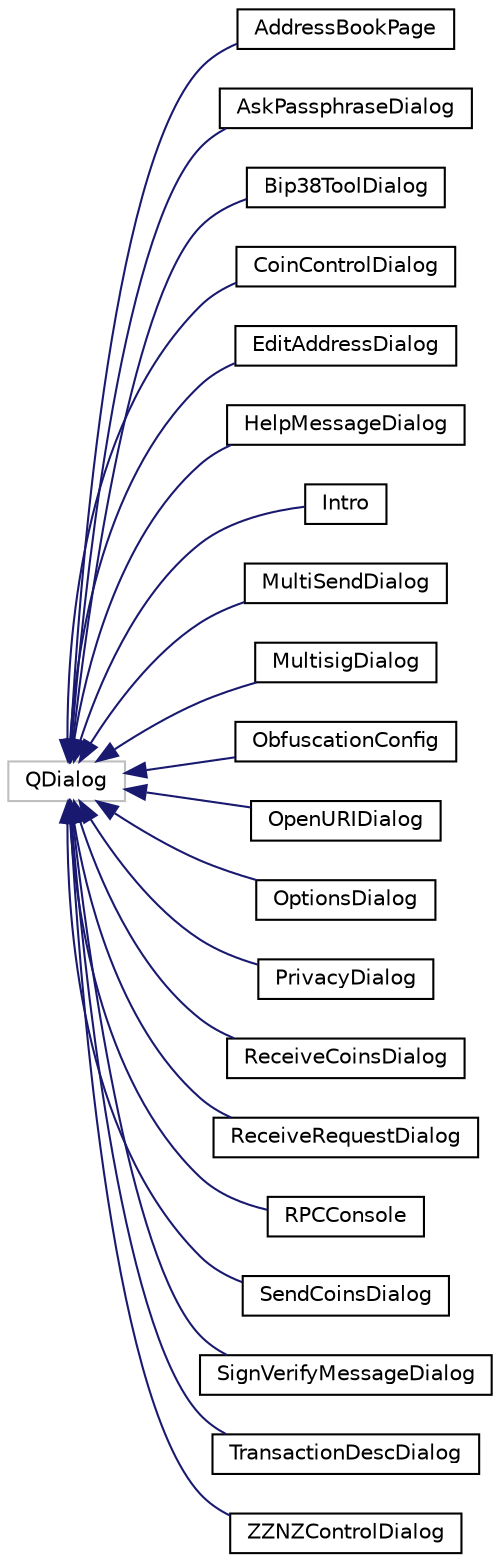 digraph "Graphical Class Hierarchy"
{
 // LATEX_PDF_SIZE
  edge [fontname="Helvetica",fontsize="10",labelfontname="Helvetica",labelfontsize="10"];
  node [fontname="Helvetica",fontsize="10",shape=record];
  rankdir="LR";
  Node287 [label="QDialog",height=0.2,width=0.4,color="grey75", fillcolor="white", style="filled",tooltip=" "];
  Node287 -> Node0 [dir="back",color="midnightblue",fontsize="10",style="solid",fontname="Helvetica"];
  Node0 [label="AddressBookPage",height=0.2,width=0.4,color="black", fillcolor="white", style="filled",URL="$class_address_book_page.html",tooltip=" "];
  Node287 -> Node289 [dir="back",color="midnightblue",fontsize="10",style="solid",fontname="Helvetica"];
  Node289 [label="AskPassphraseDialog",height=0.2,width=0.4,color="black", fillcolor="white", style="filled",URL="$class_ask_passphrase_dialog.html",tooltip=" "];
  Node287 -> Node290 [dir="back",color="midnightblue",fontsize="10",style="solid",fontname="Helvetica"];
  Node290 [label="Bip38ToolDialog",height=0.2,width=0.4,color="black", fillcolor="white", style="filled",URL="$class_bip38_tool_dialog.html",tooltip=" "];
  Node287 -> Node291 [dir="back",color="midnightblue",fontsize="10",style="solid",fontname="Helvetica"];
  Node291 [label="CoinControlDialog",height=0.2,width=0.4,color="black", fillcolor="white", style="filled",URL="$class_coin_control_dialog.html",tooltip=" "];
  Node287 -> Node292 [dir="back",color="midnightblue",fontsize="10",style="solid",fontname="Helvetica"];
  Node292 [label="EditAddressDialog",height=0.2,width=0.4,color="black", fillcolor="white", style="filled",URL="$class_edit_address_dialog.html",tooltip=" "];
  Node287 -> Node293 [dir="back",color="midnightblue",fontsize="10",style="solid",fontname="Helvetica"];
  Node293 [label="HelpMessageDialog",height=0.2,width=0.4,color="black", fillcolor="white", style="filled",URL="$class_help_message_dialog.html",tooltip=" "];
  Node287 -> Node294 [dir="back",color="midnightblue",fontsize="10",style="solid",fontname="Helvetica"];
  Node294 [label="Intro",height=0.2,width=0.4,color="black", fillcolor="white", style="filled",URL="$class_intro.html",tooltip=" "];
  Node287 -> Node295 [dir="back",color="midnightblue",fontsize="10",style="solid",fontname="Helvetica"];
  Node295 [label="MultiSendDialog",height=0.2,width=0.4,color="black", fillcolor="white", style="filled",URL="$class_multi_send_dialog.html",tooltip=" "];
  Node287 -> Node296 [dir="back",color="midnightblue",fontsize="10",style="solid",fontname="Helvetica"];
  Node296 [label="MultisigDialog",height=0.2,width=0.4,color="black", fillcolor="white", style="filled",URL="$class_multisig_dialog.html",tooltip=" "];
  Node287 -> Node297 [dir="back",color="midnightblue",fontsize="10",style="solid",fontname="Helvetica"];
  Node297 [label="ObfuscationConfig",height=0.2,width=0.4,color="black", fillcolor="white", style="filled",URL="$class_obfuscation_config.html",tooltip=" "];
  Node287 -> Node298 [dir="back",color="midnightblue",fontsize="10",style="solid",fontname="Helvetica"];
  Node298 [label="OpenURIDialog",height=0.2,width=0.4,color="black", fillcolor="white", style="filled",URL="$class_open_u_r_i_dialog.html",tooltip=" "];
  Node287 -> Node299 [dir="back",color="midnightblue",fontsize="10",style="solid",fontname="Helvetica"];
  Node299 [label="OptionsDialog",height=0.2,width=0.4,color="black", fillcolor="white", style="filled",URL="$class_options_dialog.html",tooltip=" "];
  Node287 -> Node300 [dir="back",color="midnightblue",fontsize="10",style="solid",fontname="Helvetica"];
  Node300 [label="PrivacyDialog",height=0.2,width=0.4,color="black", fillcolor="white", style="filled",URL="$class_privacy_dialog.html",tooltip=" "];
  Node287 -> Node301 [dir="back",color="midnightblue",fontsize="10",style="solid",fontname="Helvetica"];
  Node301 [label="ReceiveCoinsDialog",height=0.2,width=0.4,color="black", fillcolor="white", style="filled",URL="$class_receive_coins_dialog.html",tooltip=" "];
  Node287 -> Node302 [dir="back",color="midnightblue",fontsize="10",style="solid",fontname="Helvetica"];
  Node302 [label="ReceiveRequestDialog",height=0.2,width=0.4,color="black", fillcolor="white", style="filled",URL="$class_receive_request_dialog.html",tooltip=" "];
  Node287 -> Node303 [dir="back",color="midnightblue",fontsize="10",style="solid",fontname="Helvetica"];
  Node303 [label="RPCConsole",height=0.2,width=0.4,color="black", fillcolor="white", style="filled",URL="$class_r_p_c_console.html",tooltip=" "];
  Node287 -> Node304 [dir="back",color="midnightblue",fontsize="10",style="solid",fontname="Helvetica"];
  Node304 [label="SendCoinsDialog",height=0.2,width=0.4,color="black", fillcolor="white", style="filled",URL="$class_send_coins_dialog.html",tooltip=" "];
  Node287 -> Node305 [dir="back",color="midnightblue",fontsize="10",style="solid",fontname="Helvetica"];
  Node305 [label="SignVerifyMessageDialog",height=0.2,width=0.4,color="black", fillcolor="white", style="filled",URL="$class_sign_verify_message_dialog.html",tooltip=" "];
  Node287 -> Node306 [dir="back",color="midnightblue",fontsize="10",style="solid",fontname="Helvetica"];
  Node306 [label="TransactionDescDialog",height=0.2,width=0.4,color="black", fillcolor="white", style="filled",URL="$class_transaction_desc_dialog.html",tooltip=" "];
  Node287 -> Node307 [dir="back",color="midnightblue",fontsize="10",style="solid",fontname="Helvetica"];
  Node307 [label="ZZNZControlDialog",height=0.2,width=0.4,color="black", fillcolor="white", style="filled",URL="$class_z_z_n_z_control_dialog.html",tooltip=" "];
}
